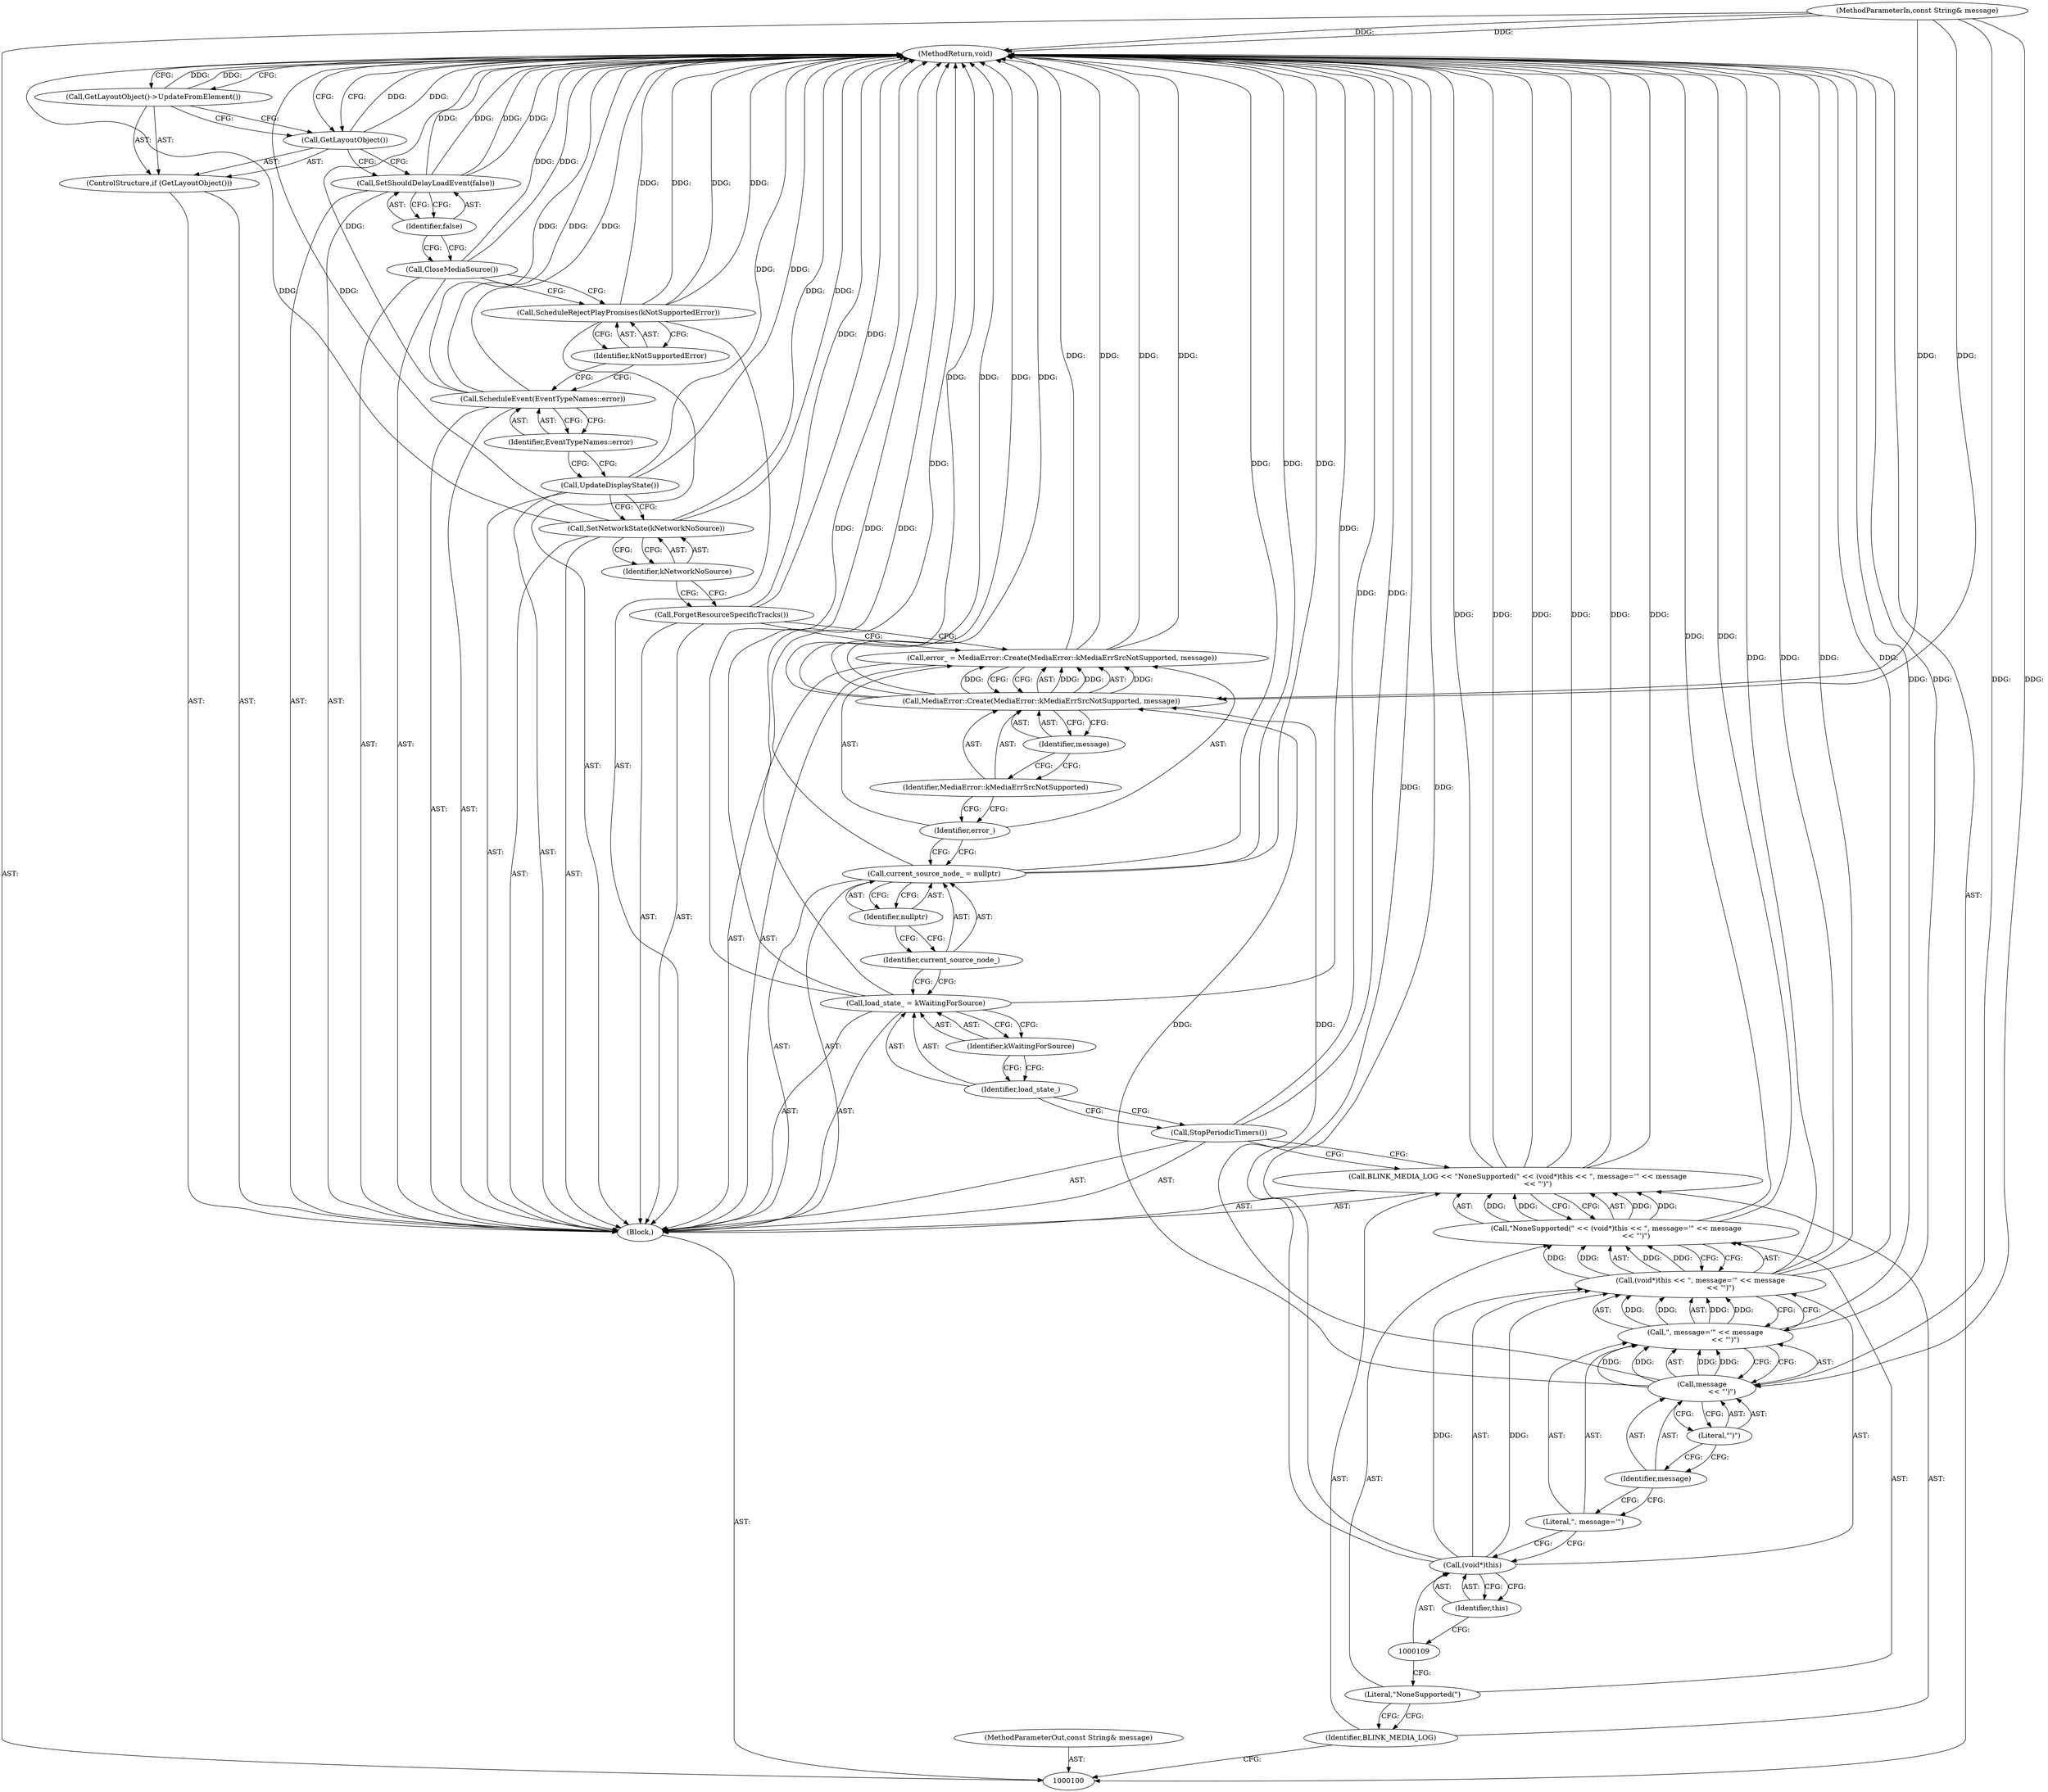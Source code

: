 digraph "1_Chrome_4504a474c069d07104237d0c03bfce7b29a42de6_1" {
"1000142" [label="(MethodReturn,void)"];
"1000101" [label="(MethodParameterIn,const String& message)"];
"1000202" [label="(MethodParameterOut,const String& message)"];
"1000102" [label="(Block,)"];
"1000125" [label="(Call,MediaError::Create(MediaError::kMediaErrSrcNotSupported, message))"];
"1000123" [label="(Call,error_ = MediaError::Create(MediaError::kMediaErrSrcNotSupported, message))"];
"1000124" [label="(Identifier,error_)"];
"1000126" [label="(Identifier,MediaError::kMediaErrSrcNotSupported)"];
"1000127" [label="(Identifier,message)"];
"1000128" [label="(Call,ForgetResourceSpecificTracks())"];
"1000130" [label="(Identifier,kNetworkNoSource)"];
"1000129" [label="(Call,SetNetworkState(kNetworkNoSource))"];
"1000131" [label="(Call,UpdateDisplayState())"];
"1000133" [label="(Identifier,EventTypeNames::error)"];
"1000132" [label="(Call,ScheduleEvent(EventTypeNames::error))"];
"1000103" [label="(Call,BLINK_MEDIA_LOG << \"NoneSupported(\" << (void*)this << \", message='\" << message\n                  << \"')\")"];
"1000104" [label="(Identifier,BLINK_MEDIA_LOG)"];
"1000105" [label="(Call,\"NoneSupported(\" << (void*)this << \", message='\" << message\n                  << \"')\")"];
"1000106" [label="(Literal,\"NoneSupported(\")"];
"1000107" [label="(Call,(void*)this << \", message='\" << message\n                  << \"')\")"];
"1000108" [label="(Call,(void*)this)"];
"1000110" [label="(Identifier,this)"];
"1000111" [label="(Call,\", message='\" << message\n                  << \"')\")"];
"1000112" [label="(Literal,\", message='\")"];
"1000113" [label="(Call,message\n                  << \"')\")"];
"1000114" [label="(Identifier,message)"];
"1000134" [label="(Call,ScheduleRejectPlayPromises(kNotSupportedError))"];
"1000135" [label="(Identifier,kNotSupportedError)"];
"1000136" [label="(Call,CloseMediaSource())"];
"1000137" [label="(Call,SetShouldDelayLoadEvent(false))"];
"1000138" [label="(Identifier,false)"];
"1000139" [label="(ControlStructure,if (GetLayoutObject()))"];
"1000140" [label="(Call,GetLayoutObject())"];
"1000141" [label="(Call,GetLayoutObject()->UpdateFromElement())"];
"1000115" [label="(Literal,\"')\")"];
"1000116" [label="(Call,StopPeriodicTimers())"];
"1000119" [label="(Identifier,kWaitingForSource)"];
"1000117" [label="(Call,load_state_ = kWaitingForSource)"];
"1000118" [label="(Identifier,load_state_)"];
"1000122" [label="(Identifier,nullptr)"];
"1000120" [label="(Call,current_source_node_ = nullptr)"];
"1000121" [label="(Identifier,current_source_node_)"];
"1000142" -> "1000100"  [label="AST: "];
"1000142" -> "1000141"  [label="CFG: "];
"1000142" -> "1000140"  [label="CFG: "];
"1000123" -> "1000142"  [label="DDG: "];
"1000123" -> "1000142"  [label="DDG: "];
"1000107" -> "1000142"  [label="DDG: "];
"1000107" -> "1000142"  [label="DDG: "];
"1000105" -> "1000142"  [label="DDG: "];
"1000103" -> "1000142"  [label="DDG: "];
"1000103" -> "1000142"  [label="DDG: "];
"1000103" -> "1000142"  [label="DDG: "];
"1000140" -> "1000142"  [label="DDG: "];
"1000120" -> "1000142"  [label="DDG: "];
"1000120" -> "1000142"  [label="DDG: "];
"1000125" -> "1000142"  [label="DDG: "];
"1000125" -> "1000142"  [label="DDG: "];
"1000117" -> "1000142"  [label="DDG: "];
"1000117" -> "1000142"  [label="DDG: "];
"1000132" -> "1000142"  [label="DDG: "];
"1000132" -> "1000142"  [label="DDG: "];
"1000137" -> "1000142"  [label="DDG: "];
"1000137" -> "1000142"  [label="DDG: "];
"1000129" -> "1000142"  [label="DDG: "];
"1000129" -> "1000142"  [label="DDG: "];
"1000141" -> "1000142"  [label="DDG: "];
"1000134" -> "1000142"  [label="DDG: "];
"1000134" -> "1000142"  [label="DDG: "];
"1000111" -> "1000142"  [label="DDG: "];
"1000101" -> "1000142"  [label="DDG: "];
"1000108" -> "1000142"  [label="DDG: "];
"1000136" -> "1000142"  [label="DDG: "];
"1000128" -> "1000142"  [label="DDG: "];
"1000116" -> "1000142"  [label="DDG: "];
"1000131" -> "1000142"  [label="DDG: "];
"1000101" -> "1000100"  [label="AST: "];
"1000101" -> "1000142"  [label="DDG: "];
"1000101" -> "1000113"  [label="DDG: "];
"1000101" -> "1000125"  [label="DDG: "];
"1000202" -> "1000100"  [label="AST: "];
"1000102" -> "1000100"  [label="AST: "];
"1000103" -> "1000102"  [label="AST: "];
"1000116" -> "1000102"  [label="AST: "];
"1000117" -> "1000102"  [label="AST: "];
"1000120" -> "1000102"  [label="AST: "];
"1000123" -> "1000102"  [label="AST: "];
"1000128" -> "1000102"  [label="AST: "];
"1000129" -> "1000102"  [label="AST: "];
"1000131" -> "1000102"  [label="AST: "];
"1000132" -> "1000102"  [label="AST: "];
"1000134" -> "1000102"  [label="AST: "];
"1000136" -> "1000102"  [label="AST: "];
"1000137" -> "1000102"  [label="AST: "];
"1000139" -> "1000102"  [label="AST: "];
"1000125" -> "1000123"  [label="AST: "];
"1000125" -> "1000127"  [label="CFG: "];
"1000126" -> "1000125"  [label="AST: "];
"1000127" -> "1000125"  [label="AST: "];
"1000123" -> "1000125"  [label="CFG: "];
"1000125" -> "1000142"  [label="DDG: "];
"1000125" -> "1000142"  [label="DDG: "];
"1000125" -> "1000123"  [label="DDG: "];
"1000125" -> "1000123"  [label="DDG: "];
"1000113" -> "1000125"  [label="DDG: "];
"1000101" -> "1000125"  [label="DDG: "];
"1000123" -> "1000102"  [label="AST: "];
"1000123" -> "1000125"  [label="CFG: "];
"1000124" -> "1000123"  [label="AST: "];
"1000125" -> "1000123"  [label="AST: "];
"1000128" -> "1000123"  [label="CFG: "];
"1000123" -> "1000142"  [label="DDG: "];
"1000123" -> "1000142"  [label="DDG: "];
"1000125" -> "1000123"  [label="DDG: "];
"1000125" -> "1000123"  [label="DDG: "];
"1000124" -> "1000123"  [label="AST: "];
"1000124" -> "1000120"  [label="CFG: "];
"1000126" -> "1000124"  [label="CFG: "];
"1000126" -> "1000125"  [label="AST: "];
"1000126" -> "1000124"  [label="CFG: "];
"1000127" -> "1000126"  [label="CFG: "];
"1000127" -> "1000125"  [label="AST: "];
"1000127" -> "1000126"  [label="CFG: "];
"1000125" -> "1000127"  [label="CFG: "];
"1000128" -> "1000102"  [label="AST: "];
"1000128" -> "1000123"  [label="CFG: "];
"1000130" -> "1000128"  [label="CFG: "];
"1000128" -> "1000142"  [label="DDG: "];
"1000130" -> "1000129"  [label="AST: "];
"1000130" -> "1000128"  [label="CFG: "];
"1000129" -> "1000130"  [label="CFG: "];
"1000129" -> "1000102"  [label="AST: "];
"1000129" -> "1000130"  [label="CFG: "];
"1000130" -> "1000129"  [label="AST: "];
"1000131" -> "1000129"  [label="CFG: "];
"1000129" -> "1000142"  [label="DDG: "];
"1000129" -> "1000142"  [label="DDG: "];
"1000131" -> "1000102"  [label="AST: "];
"1000131" -> "1000129"  [label="CFG: "];
"1000133" -> "1000131"  [label="CFG: "];
"1000131" -> "1000142"  [label="DDG: "];
"1000133" -> "1000132"  [label="AST: "];
"1000133" -> "1000131"  [label="CFG: "];
"1000132" -> "1000133"  [label="CFG: "];
"1000132" -> "1000102"  [label="AST: "];
"1000132" -> "1000133"  [label="CFG: "];
"1000133" -> "1000132"  [label="AST: "];
"1000135" -> "1000132"  [label="CFG: "];
"1000132" -> "1000142"  [label="DDG: "];
"1000132" -> "1000142"  [label="DDG: "];
"1000103" -> "1000102"  [label="AST: "];
"1000103" -> "1000105"  [label="CFG: "];
"1000104" -> "1000103"  [label="AST: "];
"1000105" -> "1000103"  [label="AST: "];
"1000116" -> "1000103"  [label="CFG: "];
"1000103" -> "1000142"  [label="DDG: "];
"1000103" -> "1000142"  [label="DDG: "];
"1000103" -> "1000142"  [label="DDG: "];
"1000105" -> "1000103"  [label="DDG: "];
"1000105" -> "1000103"  [label="DDG: "];
"1000104" -> "1000103"  [label="AST: "];
"1000104" -> "1000100"  [label="CFG: "];
"1000106" -> "1000104"  [label="CFG: "];
"1000105" -> "1000103"  [label="AST: "];
"1000105" -> "1000107"  [label="CFG: "];
"1000106" -> "1000105"  [label="AST: "];
"1000107" -> "1000105"  [label="AST: "];
"1000103" -> "1000105"  [label="CFG: "];
"1000105" -> "1000142"  [label="DDG: "];
"1000105" -> "1000103"  [label="DDG: "];
"1000105" -> "1000103"  [label="DDG: "];
"1000107" -> "1000105"  [label="DDG: "];
"1000107" -> "1000105"  [label="DDG: "];
"1000106" -> "1000105"  [label="AST: "];
"1000106" -> "1000104"  [label="CFG: "];
"1000109" -> "1000106"  [label="CFG: "];
"1000107" -> "1000105"  [label="AST: "];
"1000107" -> "1000111"  [label="CFG: "];
"1000108" -> "1000107"  [label="AST: "];
"1000111" -> "1000107"  [label="AST: "];
"1000105" -> "1000107"  [label="CFG: "];
"1000107" -> "1000142"  [label="DDG: "];
"1000107" -> "1000142"  [label="DDG: "];
"1000107" -> "1000105"  [label="DDG: "];
"1000107" -> "1000105"  [label="DDG: "];
"1000108" -> "1000107"  [label="DDG: "];
"1000111" -> "1000107"  [label="DDG: "];
"1000111" -> "1000107"  [label="DDG: "];
"1000108" -> "1000107"  [label="AST: "];
"1000108" -> "1000110"  [label="CFG: "];
"1000109" -> "1000108"  [label="AST: "];
"1000110" -> "1000108"  [label="AST: "];
"1000112" -> "1000108"  [label="CFG: "];
"1000108" -> "1000142"  [label="DDG: "];
"1000108" -> "1000107"  [label="DDG: "];
"1000110" -> "1000108"  [label="AST: "];
"1000110" -> "1000109"  [label="CFG: "];
"1000108" -> "1000110"  [label="CFG: "];
"1000111" -> "1000107"  [label="AST: "];
"1000111" -> "1000113"  [label="CFG: "];
"1000112" -> "1000111"  [label="AST: "];
"1000113" -> "1000111"  [label="AST: "];
"1000107" -> "1000111"  [label="CFG: "];
"1000111" -> "1000142"  [label="DDG: "];
"1000111" -> "1000107"  [label="DDG: "];
"1000111" -> "1000107"  [label="DDG: "];
"1000113" -> "1000111"  [label="DDG: "];
"1000113" -> "1000111"  [label="DDG: "];
"1000112" -> "1000111"  [label="AST: "];
"1000112" -> "1000108"  [label="CFG: "];
"1000114" -> "1000112"  [label="CFG: "];
"1000113" -> "1000111"  [label="AST: "];
"1000113" -> "1000115"  [label="CFG: "];
"1000114" -> "1000113"  [label="AST: "];
"1000115" -> "1000113"  [label="AST: "];
"1000111" -> "1000113"  [label="CFG: "];
"1000113" -> "1000111"  [label="DDG: "];
"1000113" -> "1000111"  [label="DDG: "];
"1000101" -> "1000113"  [label="DDG: "];
"1000113" -> "1000125"  [label="DDG: "];
"1000114" -> "1000113"  [label="AST: "];
"1000114" -> "1000112"  [label="CFG: "];
"1000115" -> "1000114"  [label="CFG: "];
"1000134" -> "1000102"  [label="AST: "];
"1000134" -> "1000135"  [label="CFG: "];
"1000135" -> "1000134"  [label="AST: "];
"1000136" -> "1000134"  [label="CFG: "];
"1000134" -> "1000142"  [label="DDG: "];
"1000134" -> "1000142"  [label="DDG: "];
"1000135" -> "1000134"  [label="AST: "];
"1000135" -> "1000132"  [label="CFG: "];
"1000134" -> "1000135"  [label="CFG: "];
"1000136" -> "1000102"  [label="AST: "];
"1000136" -> "1000134"  [label="CFG: "];
"1000138" -> "1000136"  [label="CFG: "];
"1000136" -> "1000142"  [label="DDG: "];
"1000137" -> "1000102"  [label="AST: "];
"1000137" -> "1000138"  [label="CFG: "];
"1000138" -> "1000137"  [label="AST: "];
"1000140" -> "1000137"  [label="CFG: "];
"1000137" -> "1000142"  [label="DDG: "];
"1000137" -> "1000142"  [label="DDG: "];
"1000138" -> "1000137"  [label="AST: "];
"1000138" -> "1000136"  [label="CFG: "];
"1000137" -> "1000138"  [label="CFG: "];
"1000139" -> "1000102"  [label="AST: "];
"1000140" -> "1000139"  [label="AST: "];
"1000141" -> "1000139"  [label="AST: "];
"1000140" -> "1000139"  [label="AST: "];
"1000140" -> "1000137"  [label="CFG: "];
"1000141" -> "1000140"  [label="CFG: "];
"1000142" -> "1000140"  [label="CFG: "];
"1000140" -> "1000142"  [label="DDG: "];
"1000141" -> "1000139"  [label="AST: "];
"1000141" -> "1000140"  [label="CFG: "];
"1000142" -> "1000141"  [label="CFG: "];
"1000141" -> "1000142"  [label="DDG: "];
"1000115" -> "1000113"  [label="AST: "];
"1000115" -> "1000114"  [label="CFG: "];
"1000113" -> "1000115"  [label="CFG: "];
"1000116" -> "1000102"  [label="AST: "];
"1000116" -> "1000103"  [label="CFG: "];
"1000118" -> "1000116"  [label="CFG: "];
"1000116" -> "1000142"  [label="DDG: "];
"1000119" -> "1000117"  [label="AST: "];
"1000119" -> "1000118"  [label="CFG: "];
"1000117" -> "1000119"  [label="CFG: "];
"1000117" -> "1000102"  [label="AST: "];
"1000117" -> "1000119"  [label="CFG: "];
"1000118" -> "1000117"  [label="AST: "];
"1000119" -> "1000117"  [label="AST: "];
"1000121" -> "1000117"  [label="CFG: "];
"1000117" -> "1000142"  [label="DDG: "];
"1000117" -> "1000142"  [label="DDG: "];
"1000118" -> "1000117"  [label="AST: "];
"1000118" -> "1000116"  [label="CFG: "];
"1000119" -> "1000118"  [label="CFG: "];
"1000122" -> "1000120"  [label="AST: "];
"1000122" -> "1000121"  [label="CFG: "];
"1000120" -> "1000122"  [label="CFG: "];
"1000120" -> "1000102"  [label="AST: "];
"1000120" -> "1000122"  [label="CFG: "];
"1000121" -> "1000120"  [label="AST: "];
"1000122" -> "1000120"  [label="AST: "];
"1000124" -> "1000120"  [label="CFG: "];
"1000120" -> "1000142"  [label="DDG: "];
"1000120" -> "1000142"  [label="DDG: "];
"1000121" -> "1000120"  [label="AST: "];
"1000121" -> "1000117"  [label="CFG: "];
"1000122" -> "1000121"  [label="CFG: "];
}
